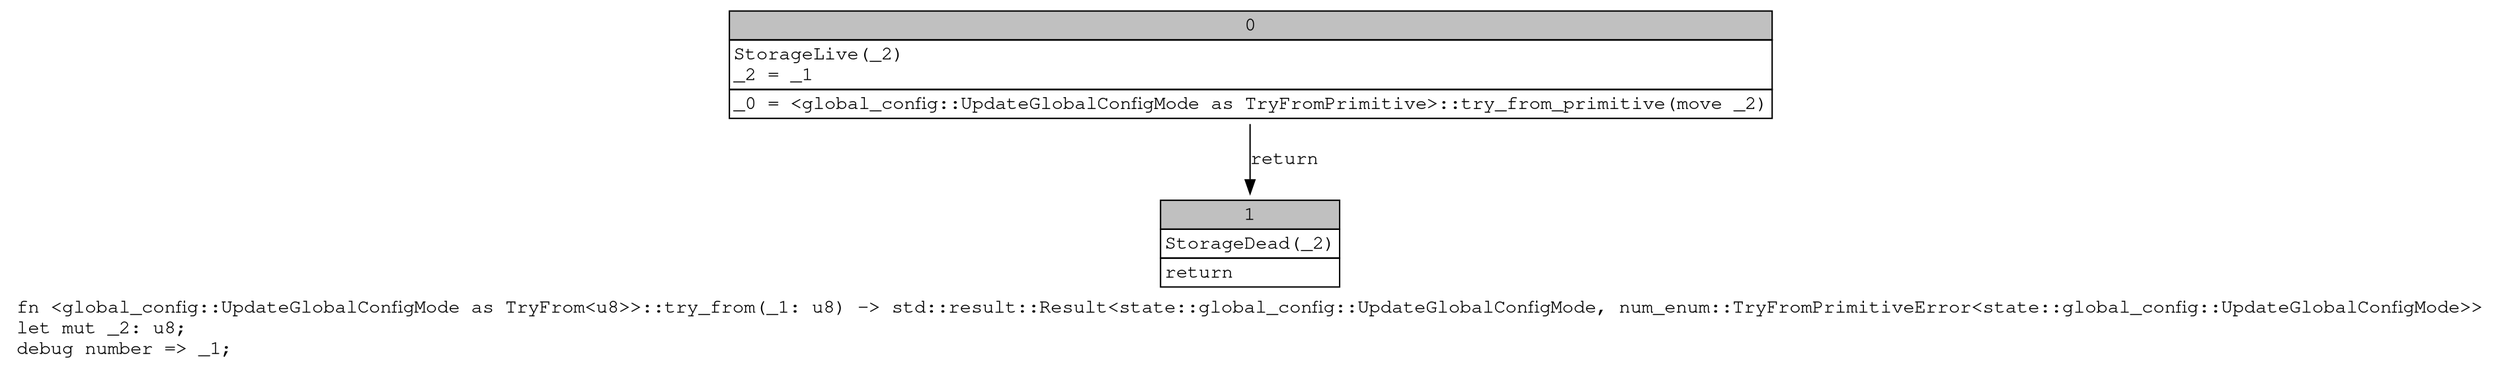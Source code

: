 digraph Mir_0_6603 {
    graph [fontname="Courier, monospace"];
    node [fontname="Courier, monospace"];
    edge [fontname="Courier, monospace"];
    label=<fn &lt;global_config::UpdateGlobalConfigMode as TryFrom&lt;u8&gt;&gt;::try_from(_1: u8) -&gt; std::result::Result&lt;state::global_config::UpdateGlobalConfigMode, num_enum::TryFromPrimitiveError&lt;state::global_config::UpdateGlobalConfigMode&gt;&gt;<br align="left"/>let mut _2: u8;<br align="left"/>debug number =&gt; _1;<br align="left"/>>;
    bb0__0_6603 [shape="none", label=<<table border="0" cellborder="1" cellspacing="0"><tr><td bgcolor="gray" align="center" colspan="1">0</td></tr><tr><td align="left" balign="left">StorageLive(_2)<br/>_2 = _1<br/></td></tr><tr><td align="left">_0 = &lt;global_config::UpdateGlobalConfigMode as TryFromPrimitive&gt;::try_from_primitive(move _2)</td></tr></table>>];
    bb1__0_6603 [shape="none", label=<<table border="0" cellborder="1" cellspacing="0"><tr><td bgcolor="gray" align="center" colspan="1">1</td></tr><tr><td align="left" balign="left">StorageDead(_2)<br/></td></tr><tr><td align="left">return</td></tr></table>>];
    bb0__0_6603 -> bb1__0_6603 [label="return"];
}
